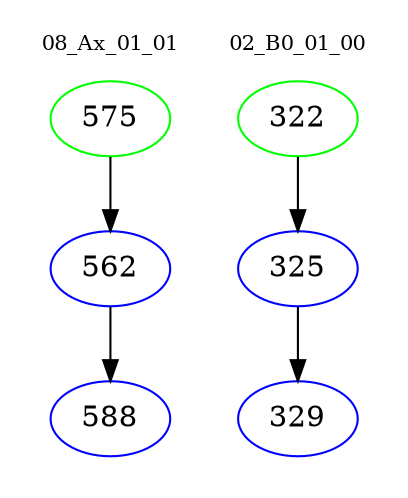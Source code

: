 digraph{
subgraph cluster_0 {
color = white
label = "08_Ax_01_01";
fontsize=10;
T0_575 [label="575", color="green"]
T0_575 -> T0_562 [color="black"]
T0_562 [label="562", color="blue"]
T0_562 -> T0_588 [color="black"]
T0_588 [label="588", color="blue"]
}
subgraph cluster_1 {
color = white
label = "02_B0_01_00";
fontsize=10;
T1_322 [label="322", color="green"]
T1_322 -> T1_325 [color="black"]
T1_325 [label="325", color="blue"]
T1_325 -> T1_329 [color="black"]
T1_329 [label="329", color="blue"]
}
}
